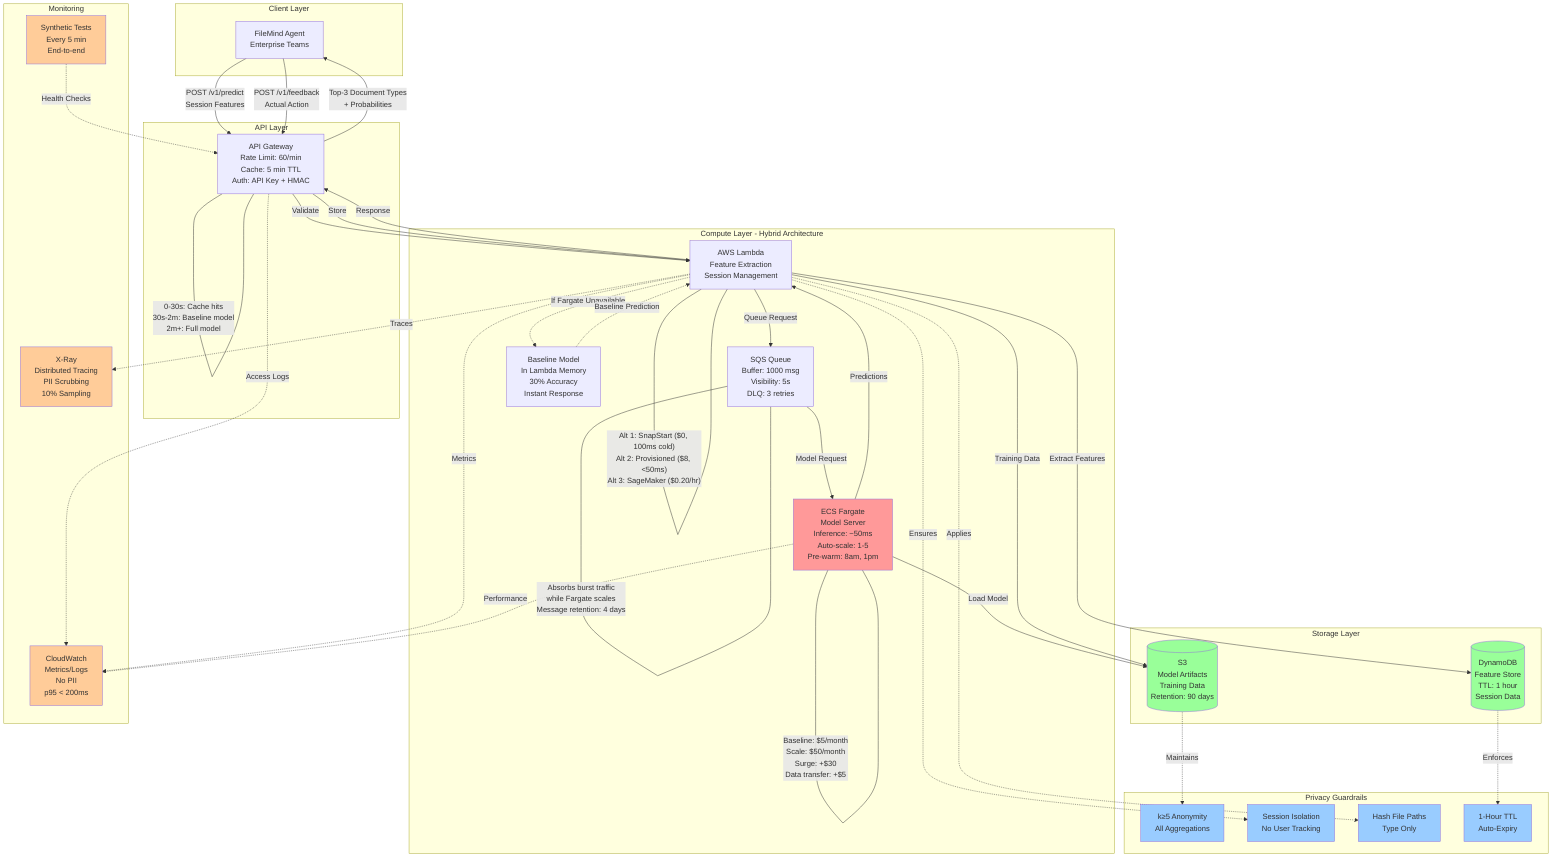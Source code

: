 flowchart TB
    subgraph "Client Layer"
        FM[FileMind Agent<br/>Enterprise Teams]
    end

    subgraph "API Layer"
        Gateway[API Gateway<br/>Rate Limit: 60/min<br/>Cache: 5 min TTL<br/>Auth: API Key + HMAC]
    end

    subgraph "Compute Layer - Hybrid Architecture"
        Lambda[AWS Lambda<br/>Feature Extraction<br/>Session Management]
        SQS[SQS Queue<br/>Buffer: 1000 msg<br/>Visibility: 5s<br/>DLQ: 3 retries]
        Fargate[ECS Fargate<br/>Model Server<br/>Inference: ~50ms<br/>Auto-scale: 1-5<br/>Pre-warm: 8am, 1pm]
        Baseline[Baseline Model<br/>In Lambda Memory<br/>30% Accuracy<br/>Instant Response]
    end

    subgraph "Storage Layer"
        DynamoDB[(DynamoDB<br/>Feature Store<br/>TTL: 1 hour<br/>Session Data)]
        S3[(S3<br/>Model Artifacts<br/>Training Data<br/>Retention: 90 days)]
    end

    subgraph "Monitoring"
        CW[CloudWatch<br/>Metrics/Logs<br/>No PII<br/>p95 < 200ms]
        XRay[X-Ray<br/>Distributed Tracing<br/>PII Scrubbing<br/>10% Sampling]
        Synthetic[Synthetic Tests<br/>Every 5 min<br/>End-to-end]
    end

    subgraph "Privacy Guardrails"
        direction LR
        PG1[k≥5 Anonymity<br/>All Aggregations]
        PG2[Session Isolation<br/>No User Tracking]
        PG3[Hash File Paths<br/>Type Only]
        PG4[1-Hour TTL<br/>Auto-Expiry]
    end

    %% Main Flow
    FM -->|POST /v1/predict<br/>Session Features| Gateway
    Gateway -->|Check Cache| Gateway
    Gateway -->|Validate| Lambda
    Lambda -->|Extract Features| DynamoDB
    Lambda -->|Queue Request| SQS
    SQS -->|Model Request| Fargate
    Fargate -->|Load Model| S3
    Fargate -->|Predictions| Lambda

    %% Fallback Path
    Lambda -.->|If Fargate Unavailable| Baseline
    Baseline -.->|Baseline Prediction| Lambda

    Lambda -->|Response| Gateway
    Gateway -->|Top-3 Document Types<br/>+ Probabilities| FM

    %% Feedback Loop
    FM -->|POST /v1/feedback<br/>Actual Action| Gateway
    Gateway -->|Store| Lambda
    Lambda -->|Training Data| S3

    %% Monitoring Flow
    Lambda -.->|Metrics| CW
    Fargate -.->|Performance| CW
    Gateway -.->|Access Logs| CW
    Lambda -.->|Traces| XRay
    Synthetic -.->|Health Checks| Gateway

    %% Privacy Application
    DynamoDB -.->|Enforces| PG4
    Lambda -.->|Applies| PG3
    S3 -.->|Maintains| PG1
    Lambda -.->|Ensures| PG2

    %% Surge Handling Timeline
    Gateway ---|"0-30s: Cache hits<br/>30s-2m: Baseline model<br/>2m+: Full model"|Gateway

    %% Annotations
    classDef critical fill:#ff9999
    classDef privacy fill:#99ccff
    classDef storage fill:#99ff99
    classDef monitoring fill:#ffcc99

    class Fargate critical
    class PG1,PG2,PG3,PG4 privacy
    class DynamoDB,S3 storage
    class XRay,Synthetic,CW monitoring

    %% Performance & Scale Notes
    SQS ---|"Absorbs burst traffic<br/>while Fargate scales<br/>Message retention: 4 days"|SQS

    %% Cost Optimization
    Fargate ---|"Baseline: $5/month<br/>Scale: $50/month<br/>Surge: +$30<br/>Data transfer: +$5"|Fargate

    %% Architecture Alternatives
    Lambda ---|"Alt 1: SnapStart ($0, 100ms cold)<br/>Alt 2: Provisioned ($8, <50ms)<br/>Alt 3: SageMaker ($0.20/hr)"|Lambda